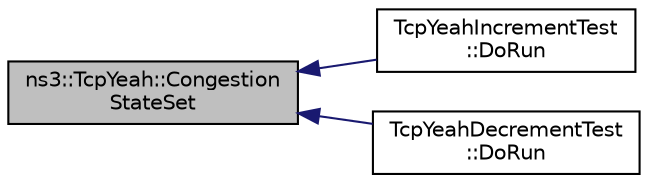digraph "ns3::TcpYeah::CongestionStateSet"
{
  edge [fontname="Helvetica",fontsize="10",labelfontname="Helvetica",labelfontsize="10"];
  node [fontname="Helvetica",fontsize="10",shape=record];
  rankdir="LR";
  Node1 [label="ns3::TcpYeah::Congestion\lStateSet",height=0.2,width=0.4,color="black", fillcolor="grey75", style="filled", fontcolor="black"];
  Node1 -> Node2 [dir="back",color="midnightblue",fontsize="10",style="solid"];
  Node2 [label="TcpYeahIncrementTest\l::DoRun",height=0.2,width=0.4,color="black", fillcolor="white", style="filled",URL="$d5/d18/classTcpYeahIncrementTest.html#a8100d996b7210a1476e34eed2781800a",tooltip="Implementation to actually run this TestCase. "];
  Node1 -> Node3 [dir="back",color="midnightblue",fontsize="10",style="solid"];
  Node3 [label="TcpYeahDecrementTest\l::DoRun",height=0.2,width=0.4,color="black", fillcolor="white", style="filled",URL="$da/d80/classTcpYeahDecrementTest.html#a699fd95f30a62b6570bce1a2d60780b3",tooltip="Implementation to actually run this TestCase. "];
}
